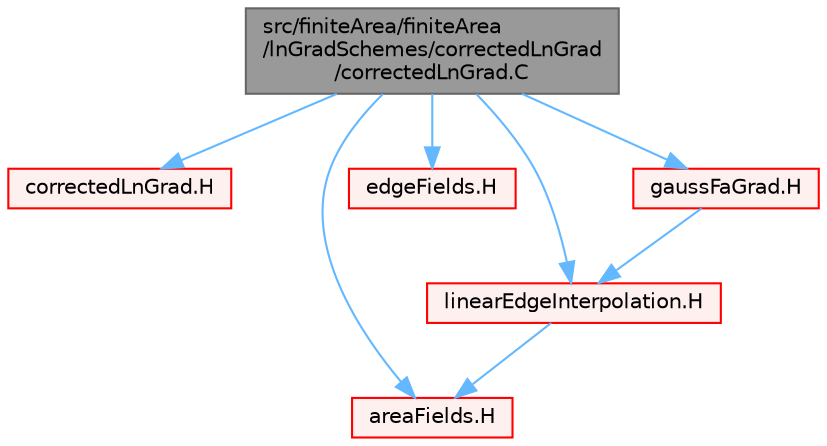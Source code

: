 digraph "src/finiteArea/finiteArea/lnGradSchemes/correctedLnGrad/correctedLnGrad.C"
{
 // LATEX_PDF_SIZE
  bgcolor="transparent";
  edge [fontname=Helvetica,fontsize=10,labelfontname=Helvetica,labelfontsize=10];
  node [fontname=Helvetica,fontsize=10,shape=box,height=0.2,width=0.4];
  Node1 [id="Node000001",label="src/finiteArea/finiteArea\l/lnGradSchemes/correctedLnGrad\l/correctedLnGrad.C",height=0.2,width=0.4,color="gray40", fillcolor="grey60", style="filled", fontcolor="black",tooltip=" "];
  Node1 -> Node2 [id="edge1_Node000001_Node000002",color="steelblue1",style="solid",tooltip=" "];
  Node2 [id="Node000002",label="correctedLnGrad.H",height=0.2,width=0.4,color="red", fillcolor="#FFF0F0", style="filled",URL="$correctedLnGrad_8H.html",tooltip=" "];
  Node1 -> Node149 [id="edge2_Node000001_Node000149",color="steelblue1",style="solid",tooltip=" "];
  Node149 [id="Node000149",label="areaFields.H",height=0.2,width=0.4,color="red", fillcolor="#FFF0F0", style="filled",URL="$areaFields_8H.html",tooltip=" "];
  Node1 -> Node387 [id="edge3_Node000001_Node000387",color="steelblue1",style="solid",tooltip=" "];
  Node387 [id="Node000387",label="edgeFields.H",height=0.2,width=0.4,color="red", fillcolor="#FFF0F0", style="filled",URL="$edgeFields_8H.html",tooltip=" "];
  Node1 -> Node395 [id="edge4_Node000001_Node000395",color="steelblue1",style="solid",tooltip=" "];
  Node395 [id="Node000395",label="linearEdgeInterpolation.H",height=0.2,width=0.4,color="red", fillcolor="#FFF0F0", style="filled",URL="$linearEdgeInterpolation_8H.html",tooltip=" "];
  Node395 -> Node149 [id="edge5_Node000395_Node000149",color="steelblue1",style="solid",tooltip=" "];
  Node1 -> Node397 [id="edge6_Node000001_Node000397",color="steelblue1",style="solid",tooltip=" "];
  Node397 [id="Node000397",label="gaussFaGrad.H",height=0.2,width=0.4,color="red", fillcolor="#FFF0F0", style="filled",URL="$gaussFaGrad_8H.html",tooltip=" "];
  Node397 -> Node395 [id="edge7_Node000397_Node000395",color="steelblue1",style="solid",tooltip=" "];
}
